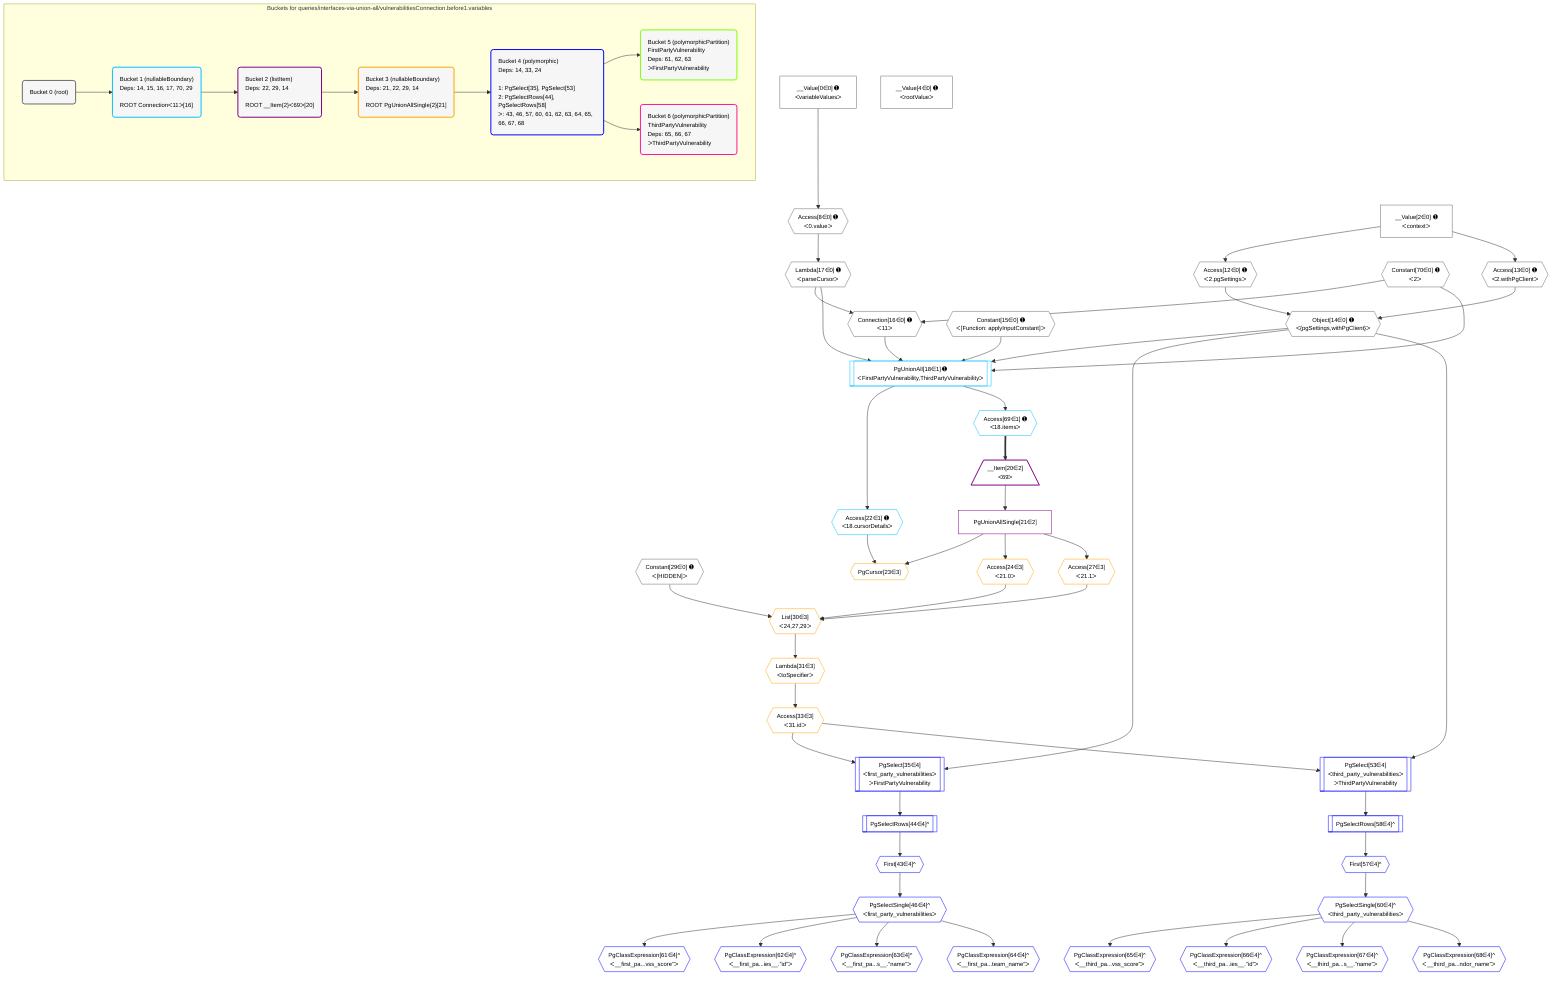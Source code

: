 %%{init: {'themeVariables': { 'fontSize': '12px'}}}%%
graph TD
    classDef path fill:#eee,stroke:#000,color:#000
    classDef plan fill:#fff,stroke-width:1px,color:#000
    classDef itemplan fill:#fff,stroke-width:2px,color:#000
    classDef unbatchedplan fill:#dff,stroke-width:1px,color:#000
    classDef sideeffectplan fill:#fcc,stroke-width:2px,color:#000
    classDef bucket fill:#f6f6f6,color:#000,stroke-width:2px,text-align:left

    subgraph "Buckets for queries/interfaces-via-union-all/vulnerabilitiesConnection.before1.variables"
    Bucket0("Bucket 0 (root)"):::bucket
    Bucket1("Bucket 1 (nullableBoundary)<br />Deps: 14, 15, 16, 17, 70, 29<br /><br />ROOT Connectionᐸ11ᐳ[16]"):::bucket
    Bucket2("Bucket 2 (listItem)<br />Deps: 22, 29, 14<br /><br />ROOT __Item{2}ᐸ69ᐳ[20]"):::bucket
    Bucket3("Bucket 3 (nullableBoundary)<br />Deps: 21, 22, 29, 14<br /><br />ROOT PgUnionAllSingle{2}[21]"):::bucket
    Bucket4("Bucket 4 (polymorphic)<br />Deps: 14, 33, 24<br /><br />1: PgSelect[35], PgSelect[53]<br />2: PgSelectRows[44], PgSelectRows[58]<br />ᐳ: 43, 46, 57, 60, 61, 62, 63, 64, 65, 66, 67, 68"):::bucket
    Bucket5("Bucket 5 (polymorphicPartition)<br />FirstPartyVulnerability<br />Deps: 61, 62, 63<br />ᐳFirstPartyVulnerability"):::bucket
    Bucket6("Bucket 6 (polymorphicPartition)<br />ThirdPartyVulnerability<br />Deps: 65, 66, 67<br />ᐳThirdPartyVulnerability"):::bucket
    end
    Bucket0 --> Bucket1
    Bucket1 --> Bucket2
    Bucket2 --> Bucket3
    Bucket3 --> Bucket4
    Bucket4 --> Bucket5 & Bucket6

    %% plan dependencies
    Object14{{"Object[14∈0] ➊<br />ᐸ{pgSettings,withPgClient}ᐳ"}}:::plan
    Access12{{"Access[12∈0] ➊<br />ᐸ2.pgSettingsᐳ"}}:::plan
    Access13{{"Access[13∈0] ➊<br />ᐸ2.withPgClientᐳ"}}:::plan
    Access12 & Access13 --> Object14
    Connection16{{"Connection[16∈0] ➊<br />ᐸ11ᐳ"}}:::plan
    Constant70{{"Constant[70∈0] ➊<br />ᐸ2ᐳ"}}:::plan
    Lambda17{{"Lambda[17∈0] ➊<br />ᐸparseCursorᐳ"}}:::plan
    Constant70 & Lambda17 --> Connection16
    Access8{{"Access[8∈0] ➊<br />ᐸ0.valueᐳ"}}:::plan
    __Value0["__Value[0∈0] ➊<br />ᐸvariableValuesᐳ"]:::plan
    __Value0 --> Access8
    __Value2["__Value[2∈0] ➊<br />ᐸcontextᐳ"]:::plan
    __Value2 --> Access12
    __Value2 --> Access13
    Access8 --> Lambda17
    __Value4["__Value[4∈0] ➊<br />ᐸrootValueᐳ"]:::plan
    Constant15{{"Constant[15∈0] ➊<br />ᐸ[Function: applyInputConstant]ᐳ"}}:::plan
    Constant29{{"Constant[29∈0] ➊<br />ᐸ[HIDDEN]ᐳ"}}:::plan
    PgUnionAll18[["PgUnionAll[18∈1] ➊<br />ᐸFirstPartyVulnerability,ThirdPartyVulnerabilityᐳ"]]:::plan
    Object14 & Constant15 & Connection16 & Lambda17 & Constant70 --> PgUnionAll18
    Access22{{"Access[22∈1] ➊<br />ᐸ18.cursorDetailsᐳ"}}:::plan
    PgUnionAll18 --> Access22
    Access69{{"Access[69∈1] ➊<br />ᐸ18.itemsᐳ"}}:::plan
    PgUnionAll18 --> Access69
    __Item20[/"__Item[20∈2]<br />ᐸ69ᐳ"\]:::itemplan
    Access69 ==> __Item20
    PgUnionAllSingle21["PgUnionAllSingle[21∈2]"]:::plan
    __Item20 --> PgUnionAllSingle21
    List30{{"List[30∈3]<br />ᐸ24,27,29ᐳ"}}:::plan
    Access24{{"Access[24∈3]<br />ᐸ21.0ᐳ"}}:::plan
    Access27{{"Access[27∈3]<br />ᐸ21.1ᐳ"}}:::plan
    Access24 & Access27 & Constant29 --> List30
    PgCursor23{{"PgCursor[23∈3]"}}:::plan
    PgUnionAllSingle21 & Access22 --> PgCursor23
    PgUnionAllSingle21 --> Access24
    PgUnionAllSingle21 --> Access27
    Lambda31{{"Lambda[31∈3]<br />ᐸtoSpecifierᐳ"}}:::plan
    List30 --> Lambda31
    Access33{{"Access[33∈3]<br />ᐸ31.idᐳ"}}:::plan
    Lambda31 --> Access33
    PgSelect35[["PgSelect[35∈4]<br />ᐸfirst_party_vulnerabilitiesᐳ<br />ᐳFirstPartyVulnerability"]]:::plan
    Object14 & Access33 --> PgSelect35
    PgSelect53[["PgSelect[53∈4]<br />ᐸthird_party_vulnerabilitiesᐳ<br />ᐳThirdPartyVulnerability"]]:::plan
    Object14 & Access33 --> PgSelect53
    First43{{"First[43∈4]^"}}:::plan
    PgSelectRows44[["PgSelectRows[44∈4]^"]]:::plan
    PgSelectRows44 --> First43
    PgSelect35 --> PgSelectRows44
    PgSelectSingle46{{"PgSelectSingle[46∈4]^<br />ᐸfirst_party_vulnerabilitiesᐳ"}}:::plan
    First43 --> PgSelectSingle46
    First57{{"First[57∈4]^"}}:::plan
    PgSelectRows58[["PgSelectRows[58∈4]^"]]:::plan
    PgSelectRows58 --> First57
    PgSelect53 --> PgSelectRows58
    PgSelectSingle60{{"PgSelectSingle[60∈4]^<br />ᐸthird_party_vulnerabilitiesᐳ"}}:::plan
    First57 --> PgSelectSingle60
    PgClassExpression61{{"PgClassExpression[61∈4]^<br />ᐸ__first_pa...vss_score”ᐳ"}}:::plan
    PgSelectSingle46 --> PgClassExpression61
    PgClassExpression62{{"PgClassExpression[62∈4]^<br />ᐸ__first_pa...ies__.”id”ᐳ"}}:::plan
    PgSelectSingle46 --> PgClassExpression62
    PgClassExpression63{{"PgClassExpression[63∈4]^<br />ᐸ__first_pa...s__.”name”ᐳ"}}:::plan
    PgSelectSingle46 --> PgClassExpression63
    PgClassExpression64{{"PgClassExpression[64∈4]^<br />ᐸ__first_pa...team_name”ᐳ"}}:::plan
    PgSelectSingle46 --> PgClassExpression64
    PgClassExpression65{{"PgClassExpression[65∈4]^<br />ᐸ__third_pa...vss_score”ᐳ"}}:::plan
    PgSelectSingle60 --> PgClassExpression65
    PgClassExpression66{{"PgClassExpression[66∈4]^<br />ᐸ__third_pa...ies__.”id”ᐳ"}}:::plan
    PgSelectSingle60 --> PgClassExpression66
    PgClassExpression67{{"PgClassExpression[67∈4]^<br />ᐸ__third_pa...s__.”name”ᐳ"}}:::plan
    PgSelectSingle60 --> PgClassExpression67
    PgClassExpression68{{"PgClassExpression[68∈4]^<br />ᐸ__third_pa...ndor_name”ᐳ"}}:::plan
    PgSelectSingle60 --> PgClassExpression68

    %% define steps
    classDef bucket0 stroke:#696969
    class Bucket0,__Value0,__Value2,__Value4,Access8,Access12,Access13,Object14,Constant15,Connection16,Lambda17,Constant29,Constant70 bucket0
    classDef bucket1 stroke:#00bfff
    class Bucket1,PgUnionAll18,Access22,Access69 bucket1
    classDef bucket2 stroke:#7f007f
    class Bucket2,__Item20,PgUnionAllSingle21 bucket2
    classDef bucket3 stroke:#ffa500
    class Bucket3,PgCursor23,Access24,Access27,List30,Lambda31,Access33 bucket3
    classDef bucket4 stroke:#0000ff
    class Bucket4,PgSelect35,First43,PgSelectRows44,PgSelectSingle46,PgSelect53,First57,PgSelectRows58,PgSelectSingle60,PgClassExpression61,PgClassExpression62,PgClassExpression63,PgClassExpression64,PgClassExpression65,PgClassExpression66,PgClassExpression67,PgClassExpression68 bucket4
    classDef bucket5 stroke:#7fff00
    class Bucket5 bucket5
    classDef bucket6 stroke:#ff1493
    class Bucket6 bucket6